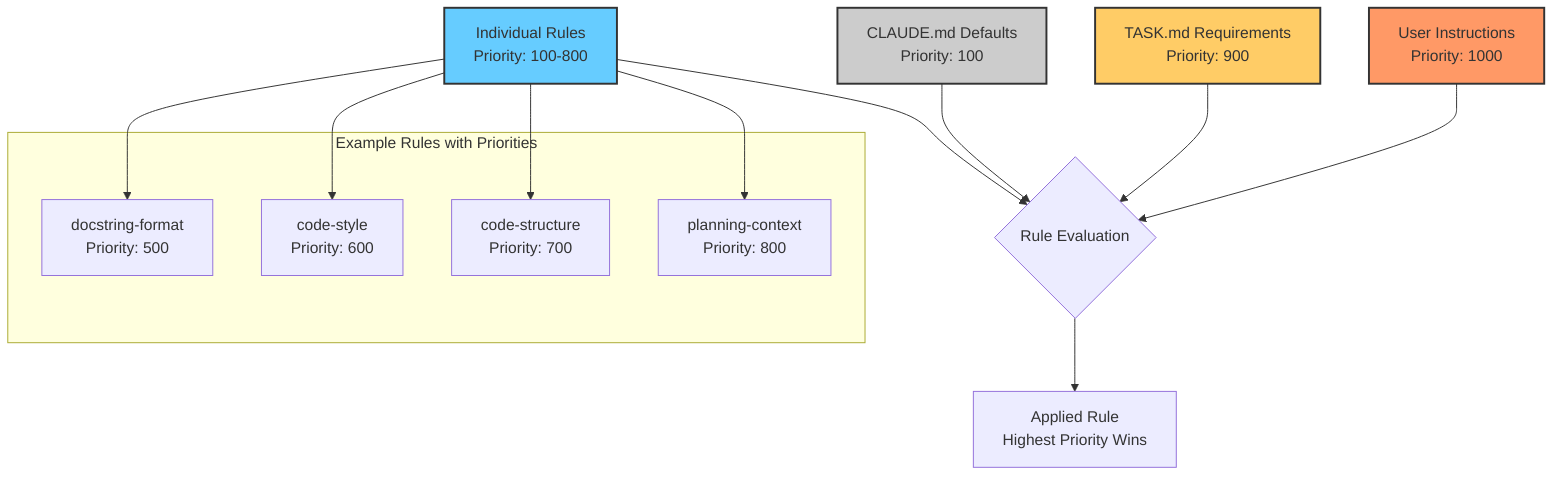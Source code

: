 graph TD
    A[User Instructions<br/>Priority: 1000] --> B{Rule Evaluation}
    C[TASK.md Requirements<br/>Priority: 900] --> B
    D[Individual Rules<br/>Priority: 100-800] --> B
    E[CLAUDE.md Defaults<br/>Priority: 100] --> B
    
    B --> F[Applied Rule<br/>Highest Priority Wins]
    
    subgraph "Example Rules with Priorities"
        G[planning-context<br/>Priority: 800]
        H[code-structure<br/>Priority: 700]
        I[code-style<br/>Priority: 600]
        J[docstring-format<br/>Priority: 500]
    end
    
    D --> G
    D --> H
    D --> I
    D --> J
    
    style A fill:#f96,stroke:#333,stroke-width:2px
    style C fill:#fc6,stroke:#333,stroke-width:2px
    style D fill:#6cf,stroke:#333,stroke-width:2px
    style E fill:#ccc,stroke:#333,stroke-width:2px